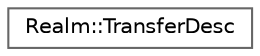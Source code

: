 digraph "Graphical Class Hierarchy"
{
 // LATEX_PDF_SIZE
  bgcolor="transparent";
  edge [fontname=Helvetica,fontsize=10,labelfontname=Helvetica,labelfontsize=10];
  node [fontname=Helvetica,fontsize=10,shape=box,height=0.2,width=0.4];
  rankdir="LR";
  Node0 [id="Node000000",label="Realm::TransferDesc",height=0.2,width=0.4,color="grey40", fillcolor="white", style="filled",URL="$classRealm_1_1TransferDesc.html",tooltip=" "];
}
